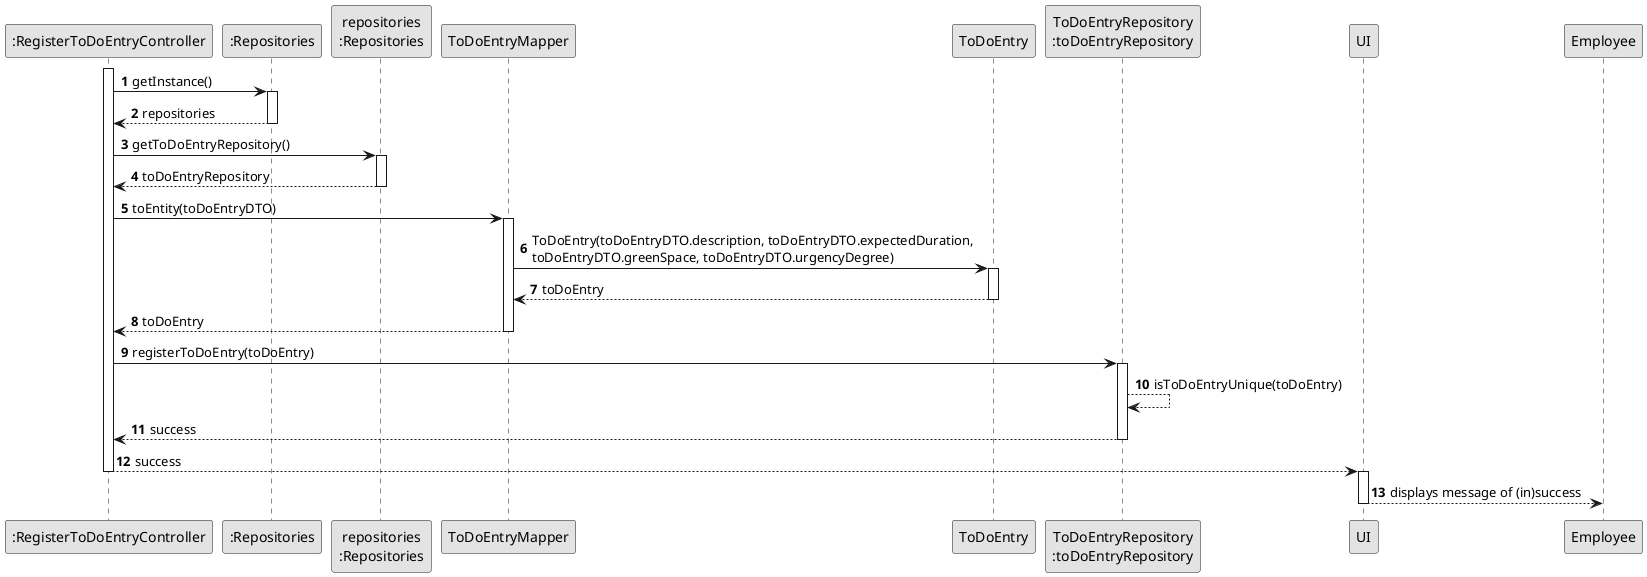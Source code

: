 @startuml
skinparam monochrome true
skinparam packageStyle rectangle
skinparam shadowing false

autonumber

participant ":RegisterToDoEntryController" as CTRL
participant ":Repositories" as RepositorySingleton
participant "repositories\n:Repositories" as PLAT
participant "ToDoEntryMapper"
participant "ToDoEntry"
participant "ToDoEntryRepository\n:toDoEntryRepository" as TaskRepo

activate CTRL

CTRL -> RepositorySingleton : getInstance()
activate RepositorySingleton

RepositorySingleton --> CTRL: repositories
deactivate RepositorySingleton

CTRL -> PLAT : getToDoEntryRepository()
activate PLAT
PLAT --> CTRL : toDoEntryRepository
deactivate PLAT

CTRL -> "ToDoEntryMapper" : toEntity(toDoEntryDTO)
activate "ToDoEntryMapper"

"ToDoEntryMapper" -> ToDoEntry : ToDoEntry(toDoEntryDTO.description, toDoEntryDTO.expectedDuration, \ntoDoEntryDTO.greenSpace, toDoEntryDTO.urgencyDegree)
activate ToDoEntry
ToDoEntry --> "ToDoEntryMapper" : toDoEntry
deactivate ToDoEntry

"ToDoEntryMapper" --> CTRL : toDoEntry
deactivate "ToDoEntryMapper"

CTRL -> TaskRepo : registerToDoEntry(toDoEntry)
activate TaskRepo

TaskRepo --> TaskRepo : isToDoEntryUnique(toDoEntry)
TaskRepo --> CTRL : success
deactivate TaskRepo

CTRL --> UI : success
deactivate CTRL

activate UI
UI --> Employee : displays message of (in)success
deactivate UI

deactivate Employee

@enduml
